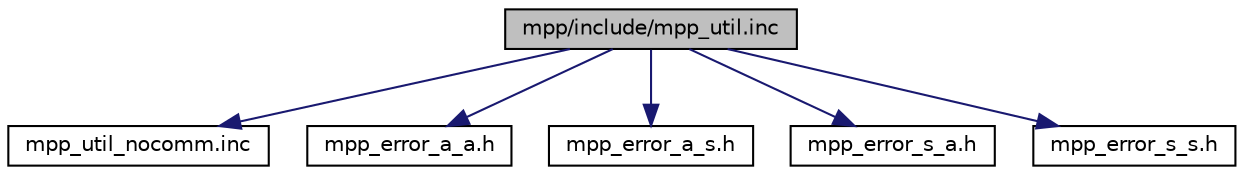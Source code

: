 digraph "mpp/include/mpp_util.inc"
{
 // INTERACTIVE_SVG=YES
 // LATEX_PDF_SIZE
  edge [fontname="Helvetica",fontsize="10",labelfontname="Helvetica",labelfontsize="10"];
  node [fontname="Helvetica",fontsize="10",shape=record];
  Node1 [label="mpp/include/mpp_util.inc",height=0.2,width=0.4,color="black", fillcolor="grey75", style="filled", fontcolor="black",tooltip="General utility functions for use in mpp_mod."];
  Node1 -> Node2 [color="midnightblue",fontsize="10",style="solid",fontname="Helvetica"];
  Node2 [label="mpp_util_nocomm.inc",height=0.2,width=0.4,color="black", fillcolor="white", style="filled",URL="$mpp__util__nocomm_8inc.html",tooltip="Utility routines for parallelization, non-mpi version."];
  Node1 -> Node3 [color="midnightblue",fontsize="10",style="solid",fontname="Helvetica"];
  Node3 [label="mpp_error_a_a.h",height=0.2,width=0.4,color="black", fillcolor="white", style="filled",URL="$mpp__error__a__a_8h_source.html",tooltip=" "];
  Node1 -> Node4 [color="midnightblue",fontsize="10",style="solid",fontname="Helvetica"];
  Node4 [label="mpp_error_a_s.h",height=0.2,width=0.4,color="black", fillcolor="white", style="filled",URL="$mpp__error__a__s_8h_source.html",tooltip=" "];
  Node1 -> Node5 [color="midnightblue",fontsize="10",style="solid",fontname="Helvetica"];
  Node5 [label="mpp_error_s_a.h",height=0.2,width=0.4,color="black", fillcolor="white", style="filled",URL="$mpp__error__s__a_8h_source.html",tooltip=" "];
  Node1 -> Node6 [color="midnightblue",fontsize="10",style="solid",fontname="Helvetica"];
  Node6 [label="mpp_error_s_s.h",height=0.2,width=0.4,color="black", fillcolor="white", style="filled",URL="$mpp__error__s__s_8h_source.html",tooltip=" "];
}
